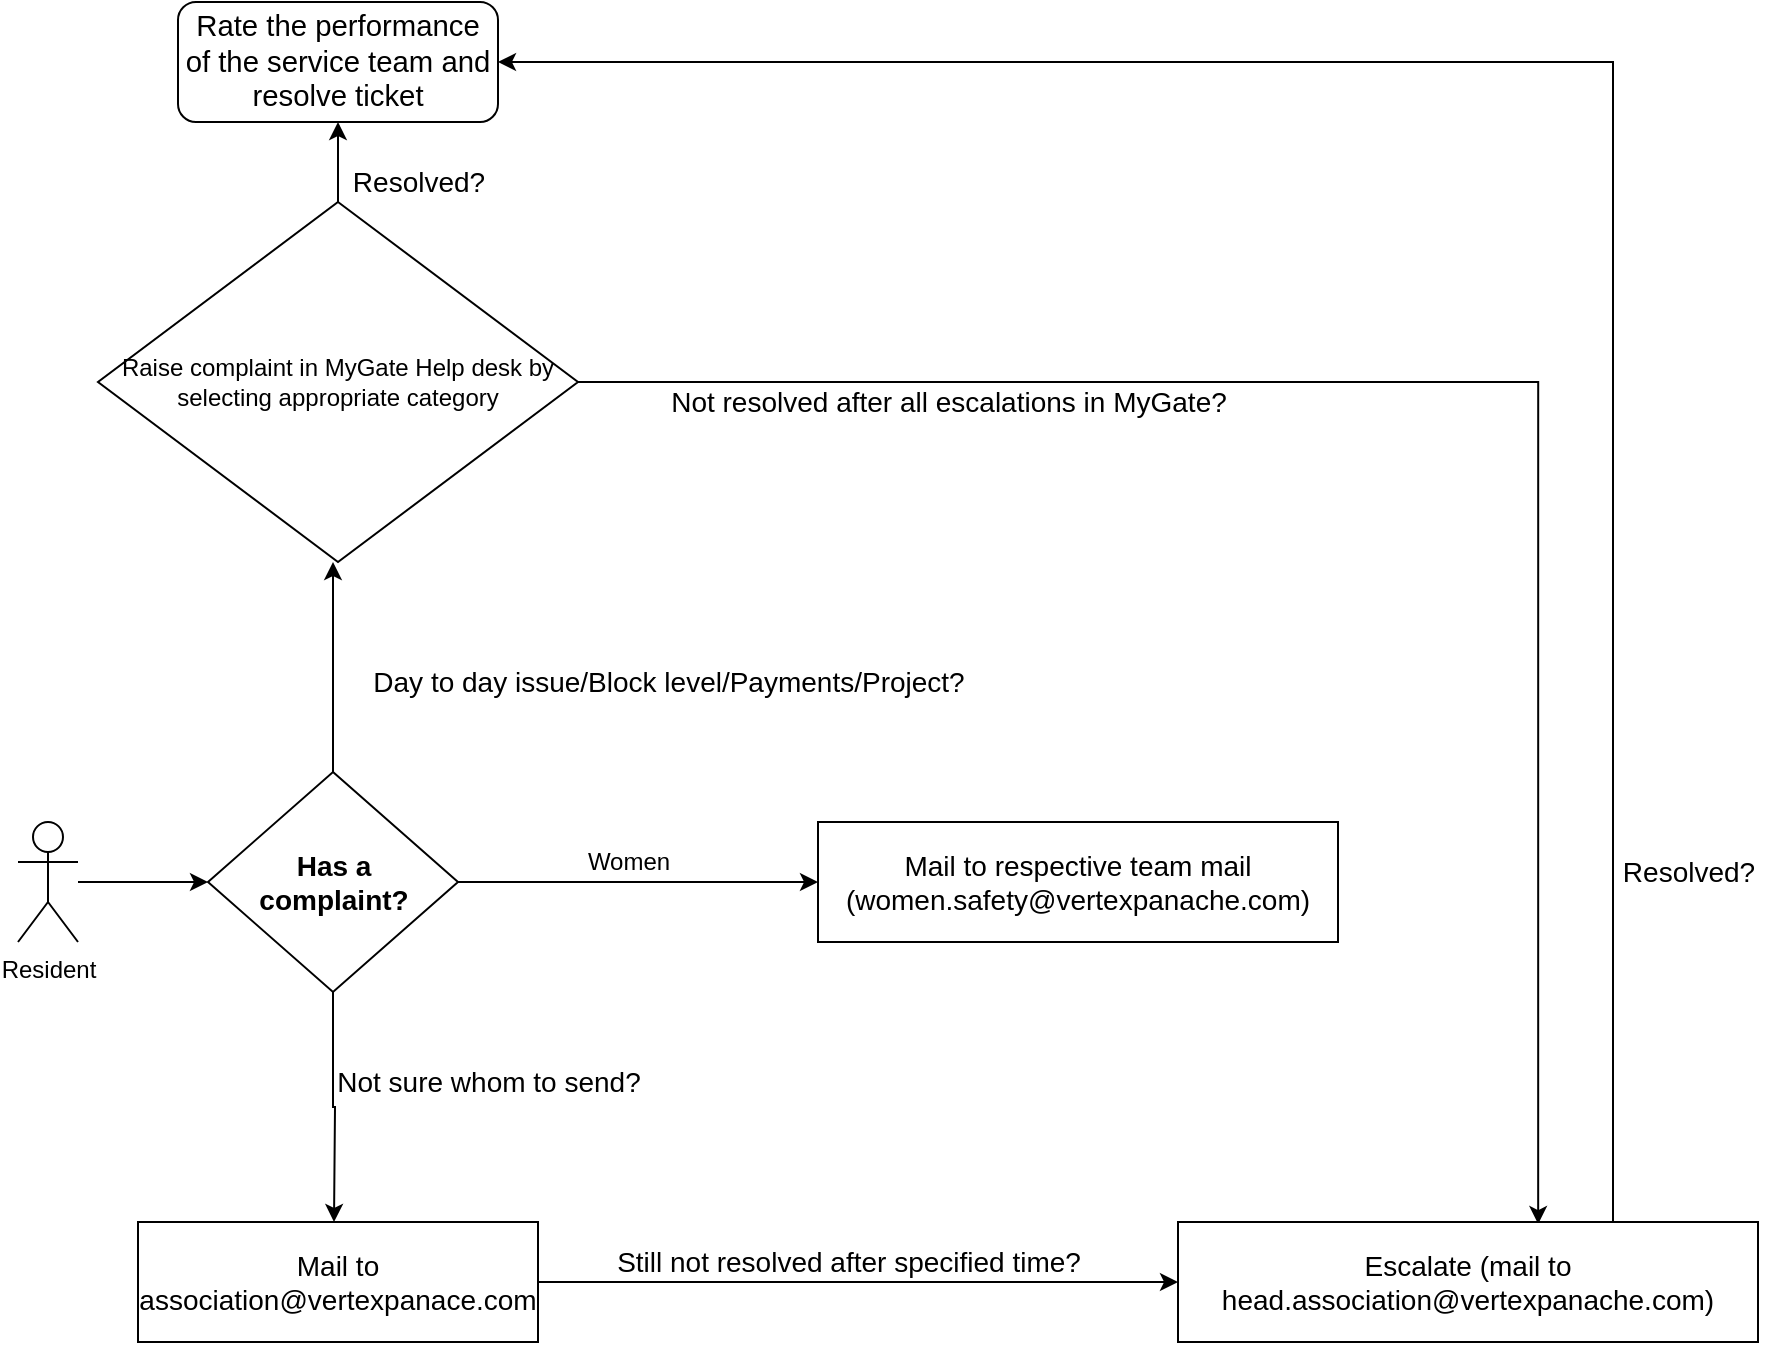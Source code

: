 <mxfile version="15.6.2" type="github">
  <diagram id="dV3BQm-n_wvEhmt7Esac" name="Page-1">
    <mxGraphModel dx="1298" dy="763" grid="1" gridSize="10" guides="1" tooltips="1" connect="1" arrows="1" fold="1" page="1" pageScale="1" pageWidth="827" pageHeight="1169" math="0" shadow="0">
      <root>
        <mxCell id="0" />
        <mxCell id="1" parent="0" />
        <mxCell id="S3Lw9FbXWAk1CZ6_u5dL-8" value="" style="edgeStyle=orthogonalEdgeStyle;rounded=0;orthogonalLoop=1;jettySize=auto;html=1;" parent="1" source="S3Lw9FbXWAk1CZ6_u5dL-4" target="S3Lw9FbXWAk1CZ6_u5dL-7" edge="1">
          <mxGeometry relative="1" as="geometry" />
        </mxCell>
        <mxCell id="S3Lw9FbXWAk1CZ6_u5dL-4" value="Resident" style="shape=umlActor;verticalLabelPosition=bottom;verticalAlign=top;html=1;outlineConnect=0;" parent="1" vertex="1">
          <mxGeometry x="70" y="420" width="30" height="60" as="geometry" />
        </mxCell>
        <mxCell id="S3Lw9FbXWAk1CZ6_u5dL-18" value="" style="edgeStyle=orthogonalEdgeStyle;rounded=0;orthogonalLoop=1;jettySize=auto;html=1;" parent="1" source="S3Lw9FbXWAk1CZ6_u5dL-7" edge="1">
          <mxGeometry relative="1" as="geometry">
            <mxPoint x="227.5" y="290" as="targetPoint" />
          </mxGeometry>
        </mxCell>
        <mxCell id="S3Lw9FbXWAk1CZ6_u5dL-31" style="edgeStyle=orthogonalEdgeStyle;rounded=0;orthogonalLoop=1;jettySize=auto;html=1;exitX=1;exitY=0.5;exitDx=0;exitDy=0;" parent="1" source="S3Lw9FbXWAk1CZ6_u5dL-7" edge="1">
          <mxGeometry relative="1" as="geometry">
            <mxPoint x="470" y="450" as="targetPoint" />
          </mxGeometry>
        </mxCell>
        <mxCell id="S3Lw9FbXWAk1CZ6_u5dL-34" style="edgeStyle=orthogonalEdgeStyle;rounded=0;orthogonalLoop=1;jettySize=auto;html=1;exitX=0.5;exitY=1;exitDx=0;exitDy=0;" parent="1" source="S3Lw9FbXWAk1CZ6_u5dL-7" edge="1">
          <mxGeometry relative="1" as="geometry">
            <mxPoint x="228" y="620" as="targetPoint" />
          </mxGeometry>
        </mxCell>
        <mxCell id="S3Lw9FbXWAk1CZ6_u5dL-7" value="" style="rhombus;whiteSpace=wrap;html=1;verticalAlign=top;" parent="1" vertex="1">
          <mxGeometry x="165" y="395" width="125" height="110" as="geometry" />
        </mxCell>
        <mxCell id="S3Lw9FbXWAk1CZ6_u5dL-9" value="&lt;font style=&quot;font-size: 14px&quot;&gt;&lt;b&gt;Has a complaint?&lt;/b&gt;&lt;/font&gt;" style="text;html=1;strokeColor=none;fillColor=none;align=center;verticalAlign=middle;whiteSpace=wrap;rounded=0;" parent="1" vertex="1">
          <mxGeometry x="197.5" y="435" width="60" height="30" as="geometry" />
        </mxCell>
        <mxCell id="S3Lw9FbXWAk1CZ6_u5dL-19" value="&lt;font style=&quot;font-size: 14px&quot;&gt;Day to day issue/Block level/Payments/Project?&lt;/font&gt;" style="text;html=1;align=center;verticalAlign=middle;resizable=0;points=[];autosize=1;strokeColor=none;fillColor=none;" parent="1" vertex="1">
          <mxGeometry x="240" y="340" width="310" height="20" as="geometry" />
        </mxCell>
        <mxCell id="hGRPiKZgXf0--W9RE6dF-2" style="edgeStyle=orthogonalEdgeStyle;rounded=0;orthogonalLoop=1;jettySize=auto;html=1;exitX=1;exitY=0.5;exitDx=0;exitDy=0;entryX=0.621;entryY=0.017;entryDx=0;entryDy=0;entryPerimeter=0;" edge="1" parent="1" source="S3Lw9FbXWAk1CZ6_u5dL-21" target="S3Lw9FbXWAk1CZ6_u5dL-39">
          <mxGeometry relative="1" as="geometry" />
        </mxCell>
        <mxCell id="hGRPiKZgXf0--W9RE6dF-12" style="edgeStyle=orthogonalEdgeStyle;rounded=0;orthogonalLoop=1;jettySize=auto;html=1;exitX=0.5;exitY=0;exitDx=0;exitDy=0;entryX=0.5;entryY=1;entryDx=0;entryDy=0;fontSize=14;" edge="1" parent="1" source="S3Lw9FbXWAk1CZ6_u5dL-21" target="S3Lw9FbXWAk1CZ6_u5dL-28">
          <mxGeometry relative="1" as="geometry" />
        </mxCell>
        <mxCell id="S3Lw9FbXWAk1CZ6_u5dL-21" value="&lt;span&gt;Raise complaint in MyGate Help desk by selecting appropriate category&lt;/span&gt;" style="rhombus;whiteSpace=wrap;html=1;" parent="1" vertex="1">
          <mxGeometry x="110" y="110" width="240" height="180" as="geometry" />
        </mxCell>
        <mxCell id="S3Lw9FbXWAk1CZ6_u5dL-26" value="&lt;font style=&quot;font-size: 14px&quot;&gt;Resolved?&lt;/font&gt;" style="text;html=1;align=center;verticalAlign=middle;resizable=0;points=[];autosize=1;strokeColor=none;fillColor=none;" parent="1" vertex="1">
          <mxGeometry x="230" y="90" width="80" height="20" as="geometry" />
        </mxCell>
        <mxCell id="S3Lw9FbXWAk1CZ6_u5dL-28" value="&lt;span id=&quot;docs-internal-guid-10c72aca-7fff-022a-ff5a-32ac9e3cebfc&quot;&gt;&lt;span style=&quot;font-size: 11pt ; font-family: &amp;#34;arial&amp;#34; ; background-color: transparent ; vertical-align: baseline&quot;&gt;Rate the performance of the service team and resolve ticket&lt;/span&gt;&lt;/span&gt;" style="rounded=1;whiteSpace=wrap;html=1;" parent="1" vertex="1">
          <mxGeometry x="150" y="10" width="160" height="60" as="geometry" />
        </mxCell>
        <mxCell id="S3Lw9FbXWAk1CZ6_u5dL-32" value="Women" style="text;html=1;align=center;verticalAlign=middle;resizable=0;points=[];autosize=1;strokeColor=none;fillColor=none;" parent="1" vertex="1">
          <mxGeometry x="345" y="430" width="60" height="20" as="geometry" />
        </mxCell>
        <mxCell id="S3Lw9FbXWAk1CZ6_u5dL-33" value="&lt;font style=&quot;font-size: 14px&quot;&gt;&lt;font&gt;Mail to respective team mail (&lt;span id=&quot;docs-internal-guid-dc43442a-7fff-2f08-25b0-1686dedf294e&quot;&gt;&lt;span style=&quot;font-family: &amp;#34;arial&amp;#34; ; background-color: transparent ; vertical-align: baseline&quot;&gt;women.safety@vertexpanache.com&lt;/span&gt;&lt;/span&gt;&lt;/font&gt;)&lt;/font&gt;" style="rounded=0;whiteSpace=wrap;html=1;" parent="1" vertex="1">
          <mxGeometry x="470" y="420" width="260" height="60" as="geometry" />
        </mxCell>
        <mxCell id="S3Lw9FbXWAk1CZ6_u5dL-35" value="&lt;font style=&quot;font-size: 14px&quot;&gt;Not sure whom to send?&lt;/font&gt;" style="text;html=1;align=center;verticalAlign=middle;resizable=0;points=[];autosize=1;strokeColor=none;fillColor=none;" parent="1" vertex="1">
          <mxGeometry x="220" y="540" width="170" height="20" as="geometry" />
        </mxCell>
        <mxCell id="S3Lw9FbXWAk1CZ6_u5dL-43" style="edgeStyle=orthogonalEdgeStyle;rounded=0;orthogonalLoop=1;jettySize=auto;html=1;exitX=1;exitY=0.5;exitDx=0;exitDy=0;entryX=0;entryY=0.5;entryDx=0;entryDy=0;" parent="1" source="S3Lw9FbXWAk1CZ6_u5dL-36" target="S3Lw9FbXWAk1CZ6_u5dL-39" edge="1">
          <mxGeometry relative="1" as="geometry" />
        </mxCell>
        <mxCell id="S3Lw9FbXWAk1CZ6_u5dL-36" value="&lt;font style=&quot;font-size: 14px&quot;&gt;Mail to association@vertexpanace.com&lt;/font&gt;" style="rounded=0;whiteSpace=wrap;html=1;" parent="1" vertex="1">
          <mxGeometry x="130" y="620" width="200" height="60" as="geometry" />
        </mxCell>
        <mxCell id="hGRPiKZgXf0--W9RE6dF-1" style="edgeStyle=orthogonalEdgeStyle;rounded=0;orthogonalLoop=1;jettySize=auto;html=1;exitX=0.75;exitY=0;exitDx=0;exitDy=0;entryX=1;entryY=0.5;entryDx=0;entryDy=0;" edge="1" parent="1" source="S3Lw9FbXWAk1CZ6_u5dL-39" target="S3Lw9FbXWAk1CZ6_u5dL-28">
          <mxGeometry relative="1" as="geometry" />
        </mxCell>
        <mxCell id="S3Lw9FbXWAk1CZ6_u5dL-39" value="&lt;font style=&quot;font-size: 14px&quot;&gt;Escalate (mail to head.association@vertexpanache.com)&lt;/font&gt;" style="rounded=0;whiteSpace=wrap;html=1;" parent="1" vertex="1">
          <mxGeometry x="650" y="620" width="290" height="60" as="geometry" />
        </mxCell>
        <mxCell id="S3Lw9FbXWAk1CZ6_u5dL-46" value="&lt;font style=&quot;font-size: 14px&quot;&gt;Still not resolved after specified time?&lt;/font&gt;" style="text;html=1;align=center;verticalAlign=middle;resizable=0;points=[];autosize=1;strokeColor=none;fillColor=none;" parent="1" vertex="1">
          <mxGeometry x="360" y="630" width="250" height="20" as="geometry" />
        </mxCell>
        <mxCell id="hGRPiKZgXf0--W9RE6dF-3" value="&lt;font style=&quot;font-size: 14px&quot;&gt;Not resolved after all escalations in MyGate?&lt;/font&gt;" style="text;html=1;align=center;verticalAlign=middle;resizable=0;points=[];autosize=1;strokeColor=none;fillColor=none;" vertex="1" parent="1">
          <mxGeometry x="390" y="200" width="290" height="20" as="geometry" />
        </mxCell>
        <mxCell id="hGRPiKZgXf0--W9RE6dF-5" value="&lt;font style=&quot;font-size: 14px&quot;&gt;Resolved?&lt;/font&gt;" style="text;html=1;align=center;verticalAlign=middle;resizable=0;points=[];autosize=1;strokeColor=none;fillColor=none;fontSize=11;" vertex="1" parent="1">
          <mxGeometry x="865" y="435" width="80" height="20" as="geometry" />
        </mxCell>
      </root>
    </mxGraphModel>
  </diagram>
</mxfile>
